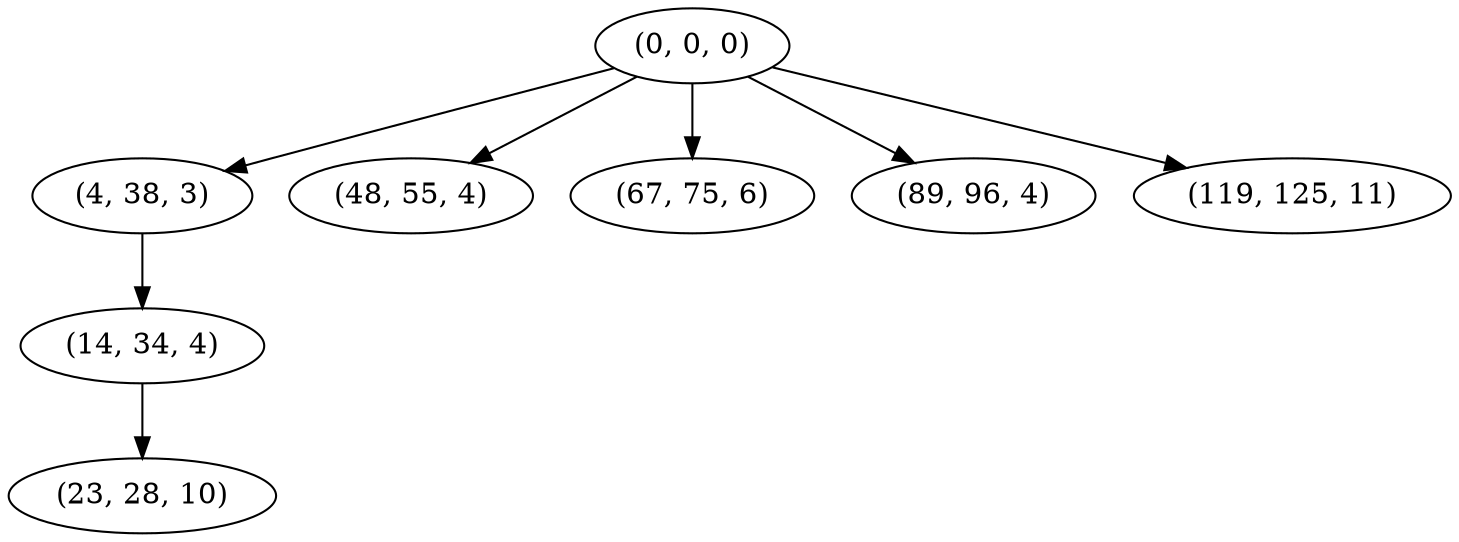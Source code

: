 digraph tree {
    "(0, 0, 0)";
    "(4, 38, 3)";
    "(14, 34, 4)";
    "(23, 28, 10)";
    "(48, 55, 4)";
    "(67, 75, 6)";
    "(89, 96, 4)";
    "(119, 125, 11)";
    "(0, 0, 0)" -> "(4, 38, 3)";
    "(0, 0, 0)" -> "(48, 55, 4)";
    "(0, 0, 0)" -> "(67, 75, 6)";
    "(0, 0, 0)" -> "(89, 96, 4)";
    "(0, 0, 0)" -> "(119, 125, 11)";
    "(4, 38, 3)" -> "(14, 34, 4)";
    "(14, 34, 4)" -> "(23, 28, 10)";
}
